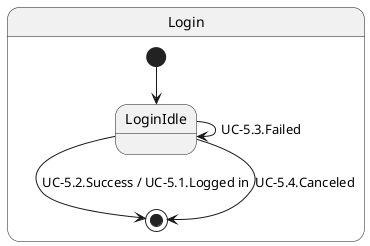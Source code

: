 @startuml

state Login {
    [*] --> LoginIdle
    LoginIdle --> LoginIdle : UC-5.3.Failed
    LoginIdle --> [*] : UC-5.2.Success / UC-5.1.Logged in
    LoginIdle --> [*] : UC-5.4.Canceled
    
}


@enduml